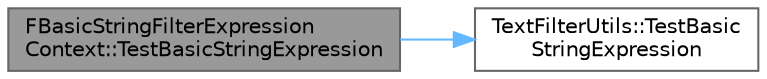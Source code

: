 digraph "FBasicStringFilterExpressionContext::TestBasicStringExpression"
{
 // INTERACTIVE_SVG=YES
 // LATEX_PDF_SIZE
  bgcolor="transparent";
  edge [fontname=Helvetica,fontsize=10,labelfontname=Helvetica,labelfontsize=10];
  node [fontname=Helvetica,fontsize=10,shape=box,height=0.2,width=0.4];
  rankdir="LR";
  Node1 [id="Node000001",label="FBasicStringFilterExpression\lContext::TestBasicStringExpression",height=0.2,width=0.4,color="gray40", fillcolor="grey60", style="filled", fontcolor="black",tooltip="Test the given value against the strings extracted from the current item."];
  Node1 -> Node2 [id="edge1_Node000001_Node000002",color="steelblue1",style="solid",tooltip=" "];
  Node2 [id="Node000002",label="TextFilterUtils::TestBasic\lStringExpression",height=0.2,width=0.4,color="grey40", fillcolor="white", style="filled",URL="$dc/d63/namespaceTextFilterUtils.html#affccdd88f5feb78a92d169200096536c",tooltip="Utility function to perform a basic string test for the given values."];
}
